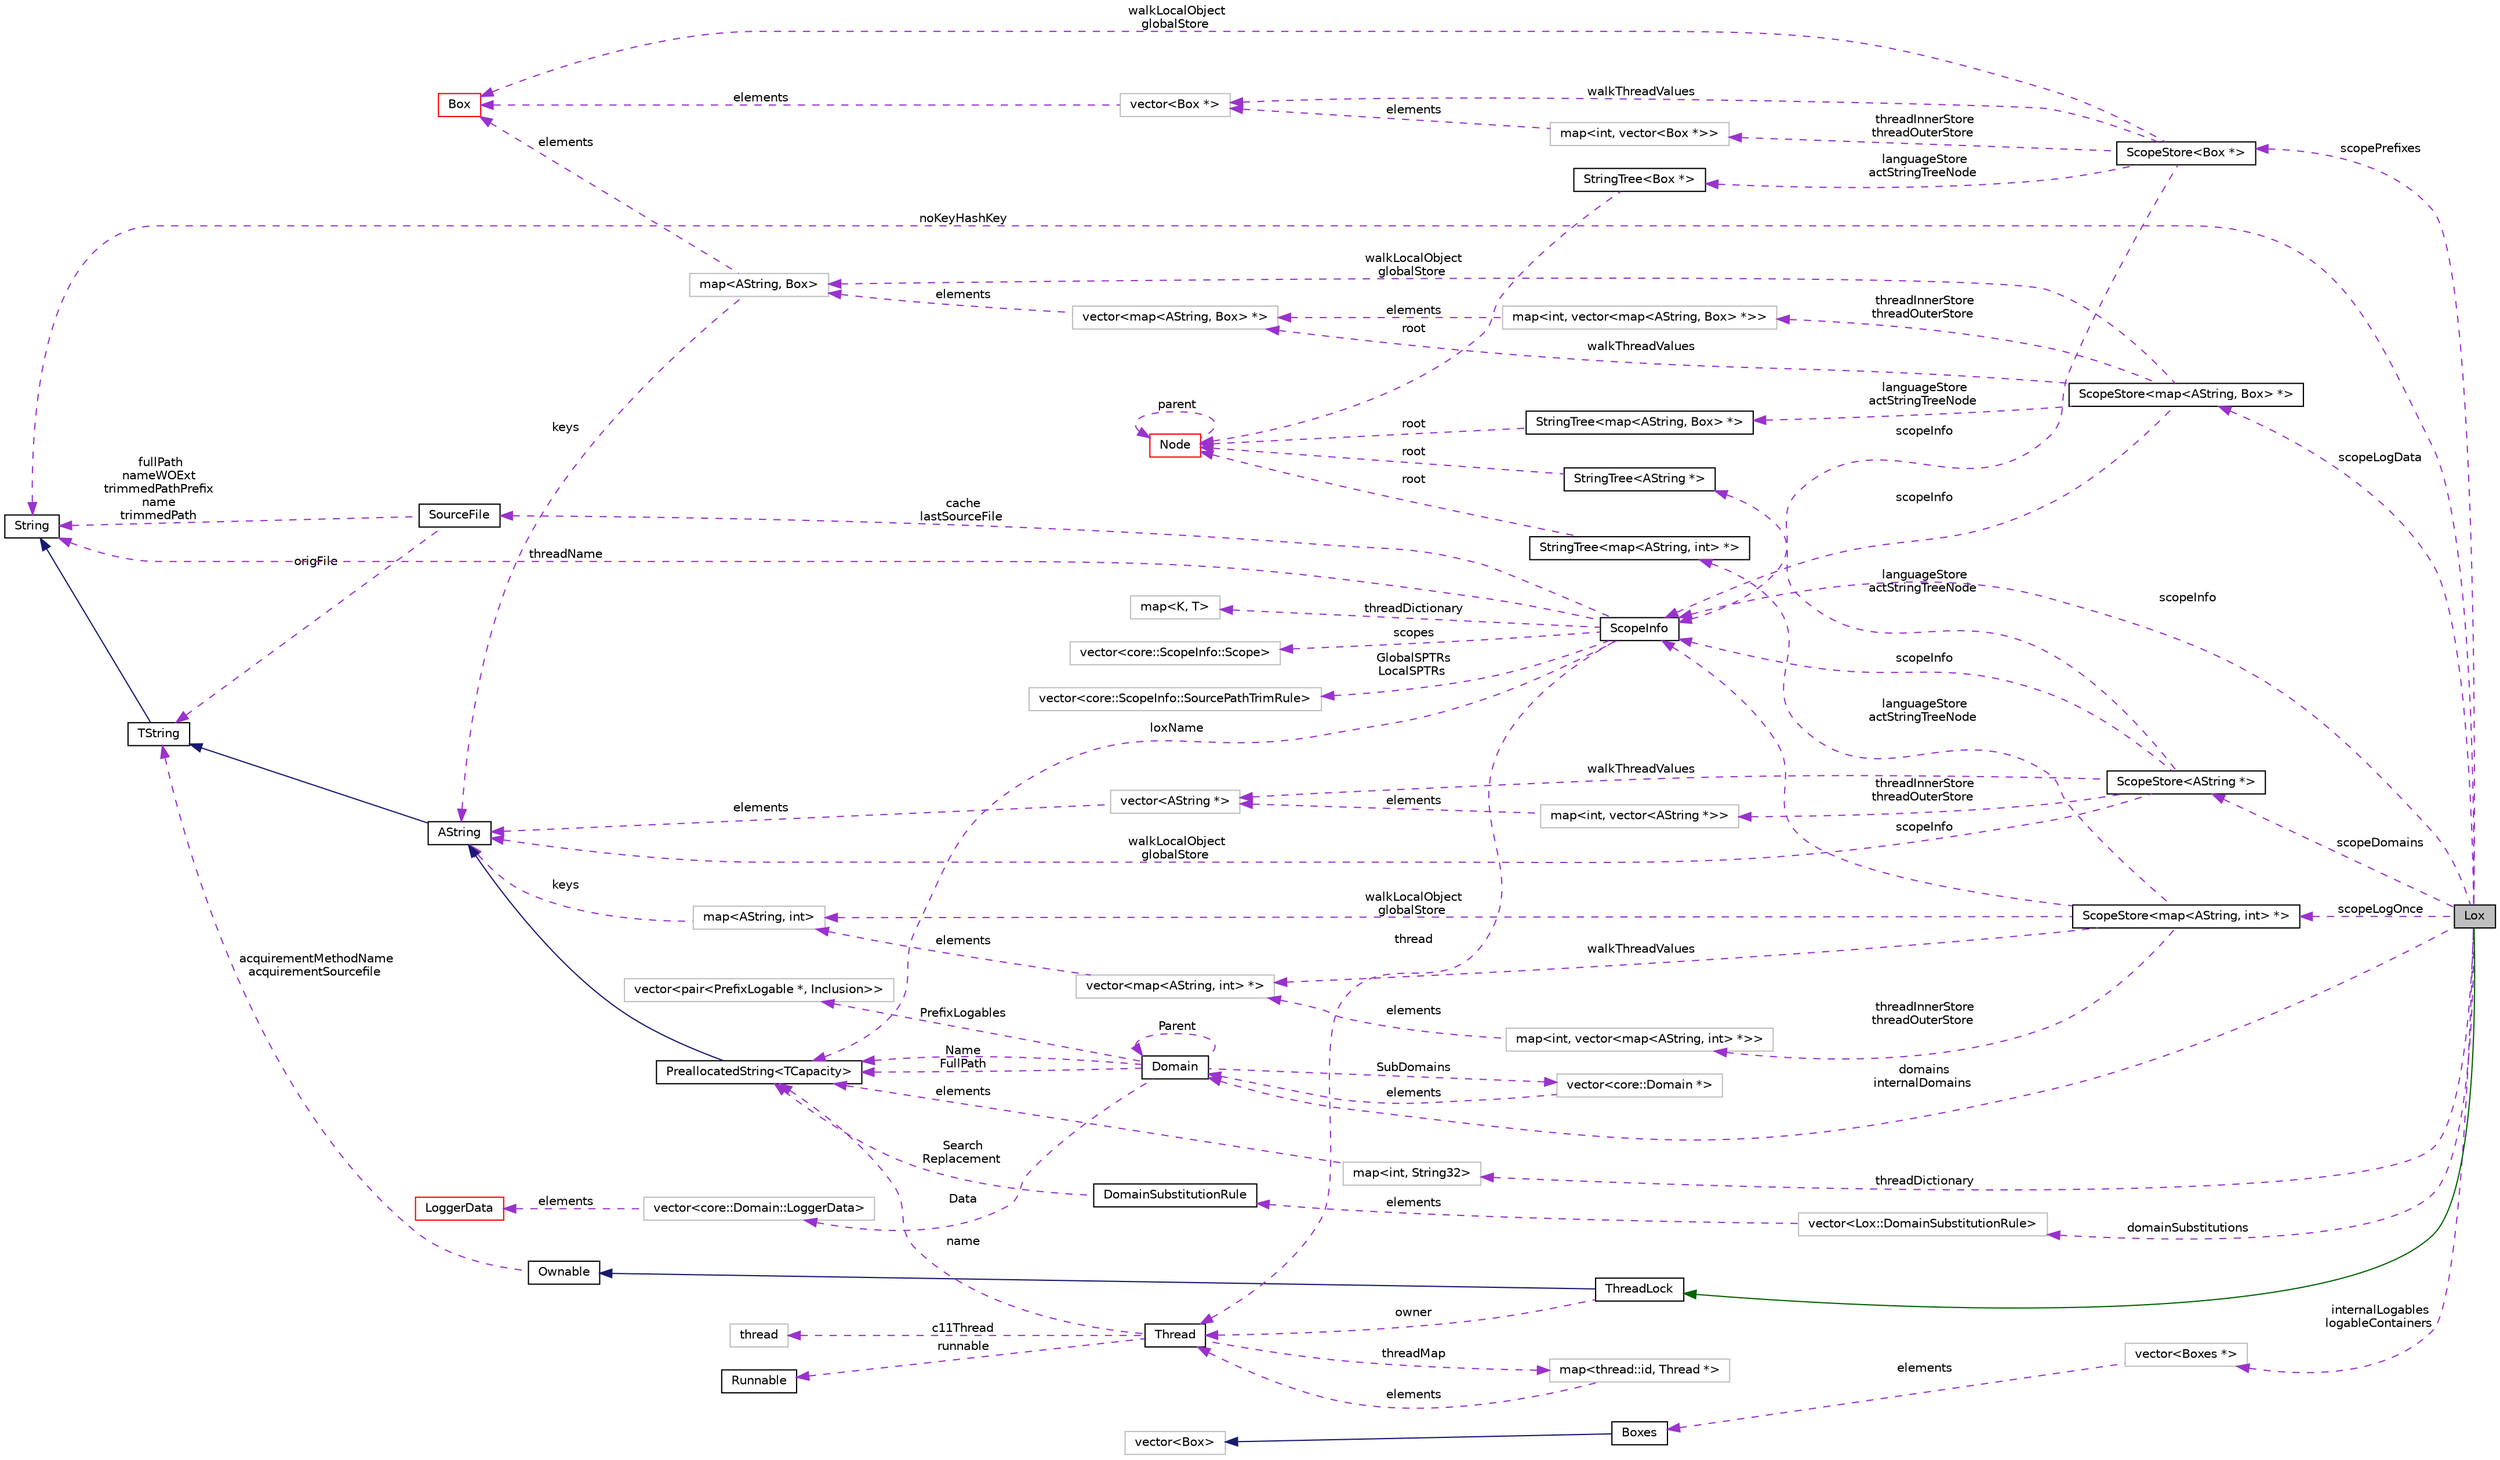 digraph "Lox"
{
  edge [fontname="Helvetica",fontsize="10",labelfontname="Helvetica",labelfontsize="10"];
  node [fontname="Helvetica",fontsize="10",shape=record];
  rankdir="LR";
  Node3 [label="Lox",height=0.2,width=0.4,color="black", fillcolor="grey75", style="filled", fontcolor="black"];
  Node10 [label="map\<thread::id, Thread *\>",height=0.2,width=0.4,color="grey75", fillcolor="white", style="filled"];
  Node14 [label="ScopeStore\<map\<AString, Box\> *\>",height=0.2,width=0.4,color="black", fillcolor="white", style="filled",URL="$classaworx_1_1lox_1_1core_1_1ScopeStore.html"];
  Node16 [label="map\<K, T\>",height=0.2,width=0.4,color="grey75", fillcolor="white", style="filled",tooltip="STL class. "];
  Node20 [label="vector\<core::ScopeInfo::Scope\>",height=0.2,width=0.4,color="grey75", fillcolor="white", style="filled"];
  Node23 [label="vector\<core::ScopeInfo::SourcePathTrimRule\>",height=0.2,width=0.4,color="grey75", fillcolor="white", style="filled"];
  Node26 [label="map\<int, vector\<map\<AString, Box\> *\>\>",height=0.2,width=0.4,color="grey75", fillcolor="white", style="filled"];
  Node27 [label="vector\<map\<AString, Box\> *\>",height=0.2,width=0.4,color="grey75", fillcolor="white", style="filled"];
  Node28 [label="map\<AString, Box\>",height=0.2,width=0.4,color="grey75", fillcolor="white", style="filled"];
  Node32 [label="StringTree\<map\<AString, Box\> *\>",height=0.2,width=0.4,color="black", fillcolor="white", style="filled",URL="$classaworx_1_1lib_1_1containers_1_1StringTree.html"];
  Node35 [label="ScopeStore\<AString *\>",height=0.2,width=0.4,color="black", fillcolor="white", style="filled",URL="$classaworx_1_1lox_1_1core_1_1ScopeStore.html"];
  Node36 [label="StringTree\<AString *\>",height=0.2,width=0.4,color="black", fillcolor="white", style="filled",URL="$classaworx_1_1lib_1_1containers_1_1StringTree.html"];
  Node37 [label="vector\<AString *\>",height=0.2,width=0.4,color="grey75", fillcolor="white", style="filled"];
  Node38 [label="map\<int, vector\<AString *\>\>",height=0.2,width=0.4,color="grey75", fillcolor="white", style="filled"];
  Node39 [label="ScopeStore\<Box *\>",height=0.2,width=0.4,color="black", fillcolor="white", style="filled",URL="$classaworx_1_1lox_1_1core_1_1ScopeStore.html"];
  Node40 [label="StringTree\<Box *\>",height=0.2,width=0.4,color="black", fillcolor="white", style="filled",URL="$classaworx_1_1lib_1_1containers_1_1StringTree.html"];
  Node41 [label="vector\<Box *\>",height=0.2,width=0.4,color="grey75", fillcolor="white", style="filled"];
  Node42 [label="map\<int, vector\<Box *\>\>",height=0.2,width=0.4,color="grey75", fillcolor="white", style="filled"];
  Node43 [label="map\<int, String32\>",height=0.2,width=0.4,color="grey75", fillcolor="white", style="filled"];
  Node44 [label="vector\<Lox::DomainSubstitutionRule\>",height=0.2,width=0.4,color="grey75", fillcolor="white", style="filled"];
  Node46 [label="ScopeStore\<map\<AString, int\> *\>",height=0.2,width=0.4,color="black", fillcolor="white", style="filled",URL="$classaworx_1_1lox_1_1core_1_1ScopeStore.html"];
  Node47 [label="map\<int, vector\<map\<AString, int\> *\>\>",height=0.2,width=0.4,color="grey75", fillcolor="white", style="filled"];
  Node48 [label="vector\<map\<AString, int\> *\>",height=0.2,width=0.4,color="grey75", fillcolor="white", style="filled"];
  Node49 [label="map\<AString, int\>",height=0.2,width=0.4,color="grey75", fillcolor="white", style="filled"];
  Node50 [label="StringTree\<map\<AString, int\> *\>",height=0.2,width=0.4,color="black", fillcolor="white", style="filled",URL="$classaworx_1_1lib_1_1containers_1_1StringTree.html"];
  Node51 [label="vector\<Boxes *\>",height=0.2,width=0.4,color="grey75", fillcolor="white", style="filled"];
  Node53 [label="vector\<Box\>",height=0.2,width=0.4,color="grey75", fillcolor="white", style="filled",tooltip="STL class. "];
  Node55 [label="vector\<core::Domain::LoggerData\>",height=0.2,width=0.4,color="grey75", fillcolor="white", style="filled"];
  Node61 [label="vector\<core::Domain *\>",height=0.2,width=0.4,color="grey75", fillcolor="white", style="filled"];
  Node62 [label="vector\<pair\<PrefixLogable *, Inclusion\>\>",height=0.2,width=0.4,color="grey75", fillcolor="white", style="filled"];
  Node11 [label="PreallocatedString\<TCapacity\>",height=0.2,width=0.4,color="black", fillcolor="white", style="filled",URL="$classaworx_1_1lib_1_1strings_1_1PreallocatedString.html"];
  Node4 -> Node3 [dir="back",color="darkgreen",fontsize="10",style="solid",fontname="Helvetica"];
  Node5 -> Node4 [dir="back",color="midnightblue",fontsize="10",style="solid",fontname="Helvetica"];
  Node6 -> Node5 [dir="back",color="darkorchid3",fontsize="10",style="dashed",label=" acquirementMethodName\nacquirementSourcefile" ,fontname="Helvetica"];
  Node6 -> Node12 [dir="back",color="midnightblue",fontsize="10",style="solid",fontname="Helvetica"];
  Node6 -> Node19 [dir="back",color="darkorchid3",fontsize="10",style="dashed",label=" origFile" ,fontname="Helvetica"];
  Node7 -> Node3 [dir="back",color="darkorchid3",fontsize="10",style="dashed",label=" noKeyHashKey" ,fontname="Helvetica"];
  Node7 -> Node6 [dir="back",color="midnightblue",fontsize="10",style="solid",fontname="Helvetica"];
  Node7 -> Node15 [dir="back",color="darkorchid3",fontsize="10",style="dashed",label=" threadName" ,fontname="Helvetica"];
  Node7 -> Node19 [dir="back",color="darkorchid3",fontsize="10",style="dashed",label=" fullPath\nnameWOExt\ntrimmedPathPrefix\nname\ntrimmedPath" ,fontname="Helvetica"];
  Node8 -> Node4 [dir="back",color="darkorchid3",fontsize="10",style="dashed",label=" owner" ,fontname="Helvetica"];
  Node8 -> Node10 [dir="back",color="darkorchid3",fontsize="10",style="dashed",label=" elements" ,fontname="Helvetica"];
  Node8 -> Node15 [dir="back",color="darkorchid3",fontsize="10",style="dashed",label=" thread" ,fontname="Helvetica"];
  Node9 -> Node8 [dir="back",color="darkorchid3",fontsize="10",style="dashed",label=" runnable" ,fontname="Helvetica"];
  Node10 -> Node8 [dir="back",color="darkorchid3",fontsize="10",style="dashed",label=" threadMap" ,fontname="Helvetica"];
  Node11 -> Node8 [dir="back",color="darkorchid3",fontsize="10",style="dashed",label=" name" ,fontname="Helvetica"];
  Node11 -> Node15 [dir="back",color="darkorchid3",fontsize="10",style="dashed",label=" loxName" ,fontname="Helvetica"];
  Node11 -> Node43 [dir="back",color="darkorchid3",fontsize="10",style="dashed",label=" elements" ,fontname="Helvetica"];
  Node11 -> Node45 [dir="back",color="darkorchid3",fontsize="10",style="dashed",label=" Search\nReplacement" ,fontname="Helvetica"];
  Node11 -> Node54 [dir="back",color="darkorchid3",fontsize="10",style="dashed",label=" FullPath" ,fontname="Helvetica"];
  Node11 -> Node54 [dir="back",color="darkorchid3",fontsize="10",style="dashed",label=" Name" ,fontname="Helvetica"];
  Node12 -> Node11 [dir="back",color="midnightblue",fontsize="10",style="solid",fontname="Helvetica"];
  Node12 -> Node28 [dir="back",color="darkorchid3",fontsize="10",style="dashed",label=" keys" ,fontname="Helvetica"];
  Node12 -> Node35 [dir="back",color="darkorchid3",fontsize="10",style="dashed",label=" walkLocalObject\nglobalStore" ,fontname="Helvetica"];
  Node12 -> Node37 [dir="back",color="darkorchid3",fontsize="10",style="dashed",label=" elements" ,fontname="Helvetica"];
  Node12 -> Node49 [dir="back",color="darkorchid3",fontsize="10",style="dashed",label=" keys" ,fontname="Helvetica"];
  Node13 -> Node8 [dir="back",color="darkorchid3",fontsize="10",style="dashed",label=" c11Thread" ,fontname="Helvetica"];
  Node14 -> Node3 [dir="back",color="darkorchid3",fontsize="10",style="dashed",label=" scopeLogData" ,fontname="Helvetica"];
  Node15 -> Node3 [dir="back",color="darkorchid3",fontsize="10",style="dashed",label=" scopeInfo" ,fontname="Helvetica"];
  Node15 -> Node14 [dir="back",color="darkorchid3",fontsize="10",style="dashed",label=" scopeInfo" ,fontname="Helvetica"];
  Node15 -> Node35 [dir="back",color="darkorchid3",fontsize="10",style="dashed",label=" scopeInfo" ,fontname="Helvetica"];
  Node15 -> Node39 [dir="back",color="darkorchid3",fontsize="10",style="dashed",label=" scopeInfo" ,fontname="Helvetica"];
  Node15 -> Node46 [dir="back",color="darkorchid3",fontsize="10",style="dashed",label=" scopeInfo" ,fontname="Helvetica"];
  Node16 -> Node15 [dir="back",color="darkorchid3",fontsize="10",style="dashed",label=" threadDictionary" ,fontname="Helvetica"];
  Node19 -> Node15 [dir="back",color="darkorchid3",fontsize="10",style="dashed",label=" cache\nlastSourceFile" ,fontname="Helvetica"];
  Node20 -> Node15 [dir="back",color="darkorchid3",fontsize="10",style="dashed",label=" scopes" ,fontname="Helvetica"];
  Node23 -> Node15 [dir="back",color="darkorchid3",fontsize="10",style="dashed",label=" GlobalSPTRs\nLocalSPTRs" ,fontname="Helvetica"];
  Node26 -> Node14 [dir="back",color="darkorchid3",fontsize="10",style="dashed",label=" threadInnerStore\nthreadOuterStore" ,fontname="Helvetica"];
  Node27 -> Node14 [dir="back",color="darkorchid3",fontsize="10",style="dashed",label=" walkThreadValues" ,fontname="Helvetica"];
  Node27 -> Node26 [dir="back",color="darkorchid3",fontsize="10",style="dashed",label=" elements" ,fontname="Helvetica"];
  Node28 -> Node14 [dir="back",color="darkorchid3",fontsize="10",style="dashed",label=" walkLocalObject\nglobalStore" ,fontname="Helvetica"];
  Node28 -> Node27 [dir="back",color="darkorchid3",fontsize="10",style="dashed",label=" elements" ,fontname="Helvetica"];
  Node29 -> Node28 [dir="back",color="darkorchid3",fontsize="10",style="dashed",label=" elements" ,fontname="Helvetica"];
  Node29 -> Node39 [dir="back",color="darkorchid3",fontsize="10",style="dashed",label=" walkLocalObject\nglobalStore" ,fontname="Helvetica"];
  Node29 -> Node41 [dir="back",color="darkorchid3",fontsize="10",style="dashed",label=" elements" ,fontname="Helvetica"];
  Node32 -> Node14 [dir="back",color="darkorchid3",fontsize="10",style="dashed",label=" languageStore\nactStringTreeNode" ,fontname="Helvetica"];
  Node33 -> Node32 [dir="back",color="darkorchid3",fontsize="10",style="dashed",label=" root" ,fontname="Helvetica"];
  Node33 -> Node33 [dir="back",color="darkorchid3",fontsize="10",style="dashed",label=" parent" ,fontname="Helvetica"];
  Node33 -> Node36 [dir="back",color="darkorchid3",fontsize="10",style="dashed",label=" root" ,fontname="Helvetica"];
  Node33 -> Node40 [dir="back",color="darkorchid3",fontsize="10",style="dashed",label=" root" ,fontname="Helvetica"];
  Node33 -> Node50 [dir="back",color="darkorchid3",fontsize="10",style="dashed",label=" root" ,fontname="Helvetica"];
  Node35 -> Node3 [dir="back",color="darkorchid3",fontsize="10",style="dashed",label=" scopeDomains" ,fontname="Helvetica"];
  Node36 -> Node35 [dir="back",color="darkorchid3",fontsize="10",style="dashed",label=" languageStore\nactStringTreeNode" ,fontname="Helvetica"];
  Node37 -> Node35 [dir="back",color="darkorchid3",fontsize="10",style="dashed",label=" walkThreadValues" ,fontname="Helvetica"];
  Node37 -> Node38 [dir="back",color="darkorchid3",fontsize="10",style="dashed",label=" elements" ,fontname="Helvetica"];
  Node38 -> Node35 [dir="back",color="darkorchid3",fontsize="10",style="dashed",label=" threadInnerStore\nthreadOuterStore" ,fontname="Helvetica"];
  Node39 -> Node3 [dir="back",color="darkorchid3",fontsize="10",style="dashed",label=" scopePrefixes" ,fontname="Helvetica"];
  Node40 -> Node39 [dir="back",color="darkorchid3",fontsize="10",style="dashed",label=" languageStore\nactStringTreeNode" ,fontname="Helvetica"];
  Node41 -> Node39 [dir="back",color="darkorchid3",fontsize="10",style="dashed",label=" walkThreadValues" ,fontname="Helvetica"];
  Node41 -> Node42 [dir="back",color="darkorchid3",fontsize="10",style="dashed",label=" elements" ,fontname="Helvetica"];
  Node42 -> Node39 [dir="back",color="darkorchid3",fontsize="10",style="dashed",label=" threadInnerStore\nthreadOuterStore" ,fontname="Helvetica"];
  Node43 -> Node3 [dir="back",color="darkorchid3",fontsize="10",style="dashed",label=" threadDictionary" ,fontname="Helvetica"];
  Node44 -> Node3 [dir="back",color="darkorchid3",fontsize="10",style="dashed",label=" domainSubstitutions" ,fontname="Helvetica"];
  Node45 -> Node44 [dir="back",color="darkorchid3",fontsize="10",style="dashed",label=" elements" ,fontname="Helvetica"];
  Node46 -> Node3 [dir="back",color="darkorchid3",fontsize="10",style="dashed",label=" scopeLogOnce" ,fontname="Helvetica"];
  Node47 -> Node46 [dir="back",color="darkorchid3",fontsize="10",style="dashed",label=" threadInnerStore\nthreadOuterStore" ,fontname="Helvetica"];
  Node48 -> Node46 [dir="back",color="darkorchid3",fontsize="10",style="dashed",label=" walkThreadValues" ,fontname="Helvetica"];
  Node48 -> Node47 [dir="back",color="darkorchid3",fontsize="10",style="dashed",label=" elements" ,fontname="Helvetica"];
  Node49 -> Node46 [dir="back",color="darkorchid3",fontsize="10",style="dashed",label=" walkLocalObject\nglobalStore" ,fontname="Helvetica"];
  Node49 -> Node48 [dir="back",color="darkorchid3",fontsize="10",style="dashed",label=" elements" ,fontname="Helvetica"];
  Node50 -> Node46 [dir="back",color="darkorchid3",fontsize="10",style="dashed",label=" languageStore\nactStringTreeNode" ,fontname="Helvetica"];
  Node51 -> Node3 [dir="back",color="darkorchid3",fontsize="10",style="dashed",label=" internalLogables\nlogableContainers" ,fontname="Helvetica"];
  Node52 -> Node51 [dir="back",color="darkorchid3",fontsize="10",style="dashed",label=" elements" ,fontname="Helvetica"];
  Node53 -> Node52 [dir="back",color="midnightblue",fontsize="10",style="solid",fontname="Helvetica"];
  Node54 -> Node3 [dir="back",color="darkorchid3",fontsize="10",style="dashed",label=" domains\ninternalDomains" ,fontname="Helvetica"];
  Node54 -> Node54 [dir="back",color="darkorchid3",fontsize="10",style="dashed",label=" Parent" ,fontname="Helvetica"];
  Node54 -> Node61 [dir="back",color="darkorchid3",fontsize="10",style="dashed",label=" elements" ,fontname="Helvetica"];
  Node55 -> Node54 [dir="back",color="darkorchid3",fontsize="10",style="dashed",label=" Data" ,fontname="Helvetica"];
  Node56 -> Node55 [dir="back",color="darkorchid3",fontsize="10",style="dashed",label=" elements" ,fontname="Helvetica"];
  Node61 -> Node54 [dir="back",color="darkorchid3",fontsize="10",style="dashed",label=" SubDomains" ,fontname="Helvetica"];
  Node62 -> Node54 [dir="back",color="darkorchid3",fontsize="10",style="dashed",label=" PrefixLogables" ,fontname="Helvetica"];
  Node4 [label="ThreadLock",height=0.2,width=0.4,color="black", fillcolor="white", style="filled",URL="$classaworx_1_1lib_1_1threads_1_1ThreadLock.html"];
  Node5 [label="Ownable",height=0.2,width=0.4,color="black", fillcolor="white", style="filled",URL="$classaworx_1_1lib_1_1lang_1_1Ownable.html"];
  Node6 [label="TString",height=0.2,width=0.4,color="black", fillcolor="white", style="filled",URL="$classaworx_1_1lib_1_1strings_1_1TString.html"];
  Node7 [label="String",height=0.2,width=0.4,color="black", fillcolor="white", style="filled",URL="$classaworx_1_1lib_1_1strings_1_1String.html"];
  Node8 [label="Thread",height=0.2,width=0.4,color="black", fillcolor="white", style="filled",URL="$classaworx_1_1lib_1_1threads_1_1Thread.html"];
  Node9 [label="Runnable",height=0.2,width=0.4,color="black", fillcolor="white", style="filled",URL="$classaworx_1_1lib_1_1threads_1_1Runnable.html"];
  Node12 [label="AString",height=0.2,width=0.4,color="black", fillcolor="white", style="filled",URL="$classaworx_1_1lib_1_1strings_1_1AString.html"];
  Node13 [label="thread",height=0.2,width=0.4,color="grey75", fillcolor="white", style="filled",tooltip="STL class. "];
  Node15 [label="ScopeInfo",height=0.2,width=0.4,color="black", fillcolor="white", style="filled",URL="$classaworx_1_1lox_1_1core_1_1ScopeInfo.html"];
  Node19 [label="SourceFile",height=0.2,width=0.4,color="black", fillcolor="white", style="filled",URL="$structaworx_1_1lox_1_1core_1_1ScopeInfo_1_1SourceFile.html"];
  Node29 [label="Box",height=0.2,width=0.4,color="red", fillcolor="white", style="filled",URL="$classaworx_1_1lib_1_1boxing_1_1Box.html"];
  Node33 [label="Node",height=0.2,width=0.4,color="red", fillcolor="white", style="filled",URL="$structaworx_1_1lib_1_1containers_1_1StringTree_1_1Node.html"];
  Node45 [label="DomainSubstitutionRule",height=0.2,width=0.4,color="black", fillcolor="white", style="filled",URL="$structaworx_1_1lox_1_1Lox_1_1DomainSubstitutionRule.html"];
  Node52 [label="Boxes",height=0.2,width=0.4,color="black", fillcolor="white", style="filled",URL="$classaworx_1_1lib_1_1boxing_1_1Boxes.html"];
  Node54 [label="Domain",height=0.2,width=0.4,color="black", fillcolor="white", style="filled",URL="$classaworx_1_1lox_1_1core_1_1Domain.html"];
  Node56 [label="LoggerData",height=0.2,width=0.4,color="red", fillcolor="white", style="filled",URL="$structaworx_1_1lox_1_1core_1_1Domain_1_1LoggerData.html"];
}

